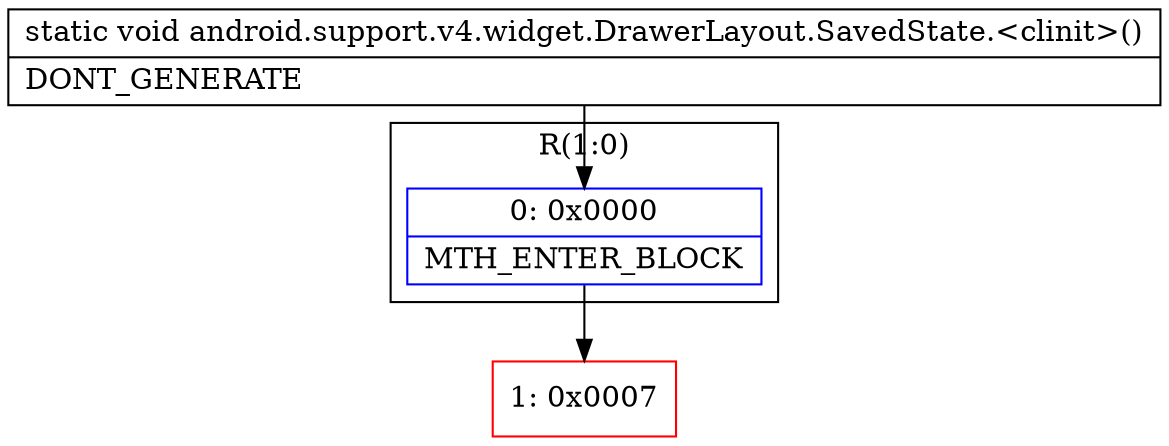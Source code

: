 digraph "CFG forandroid.support.v4.widget.DrawerLayout.SavedState.\<clinit\>()V" {
subgraph cluster_Region_803972566 {
label = "R(1:0)";
node [shape=record,color=blue];
Node_0 [shape=record,label="{0\:\ 0x0000|MTH_ENTER_BLOCK\l}"];
}
Node_1 [shape=record,color=red,label="{1\:\ 0x0007}"];
MethodNode[shape=record,label="{static void android.support.v4.widget.DrawerLayout.SavedState.\<clinit\>()  | DONT_GENERATE\l}"];
MethodNode -> Node_0;
Node_0 -> Node_1;
}

